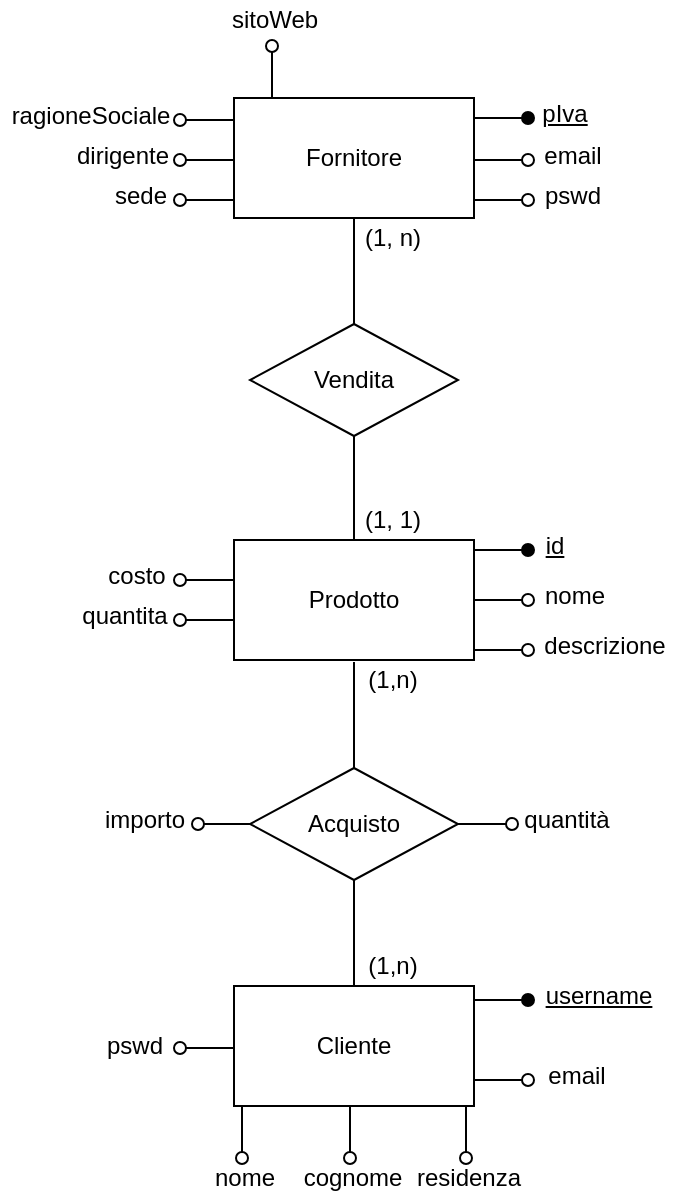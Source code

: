 <mxfile version="16.0.0" type="device"><diagram id="wTq9N5r1mDbkgZ2gK-QF" name="Page-1"><mxGraphModel dx="716" dy="397" grid="1" gridSize="10" guides="1" tooltips="1" connect="1" arrows="1" fold="1" page="1" pageScale="1" pageWidth="827" pageHeight="1169" math="0" shadow="0"><root><mxCell id="0"/><mxCell id="1" parent="0"/><mxCell id="2Ub8mIEkJuqV077EbhV4-1" value="Prodotto" style="rounded=0;whiteSpace=wrap;html=1;" parent="1" vertex="1"><mxGeometry x="221" y="320" width="120" height="60" as="geometry"/></mxCell><mxCell id="2Ub8mIEkJuqV077EbhV4-2" value="Fornitore" style="rounded=0;whiteSpace=wrap;html=1;" parent="1" vertex="1"><mxGeometry x="221" y="99" width="120" height="60" as="geometry"/></mxCell><mxCell id="2Ub8mIEkJuqV077EbhV4-3" value="Cliente" style="rounded=0;whiteSpace=wrap;html=1;" parent="1" vertex="1"><mxGeometry x="221" y="543" width="120" height="60" as="geometry"/></mxCell><mxCell id="2Ub8mIEkJuqV077EbhV4-5" value="Acquisto" style="rhombus;whiteSpace=wrap;html=1;" parent="1" vertex="1"><mxGeometry x="229" y="434" width="104" height="56" as="geometry"/></mxCell><mxCell id="RYsc9YP86QBIaQP3F9a--1" value="" style="endArrow=none;html=1;rounded=0;" parent="1" target="2Ub8mIEkJuqV077EbhV4-2" edge="1"><mxGeometry width="50" height="50" relative="1" as="geometry"><mxPoint x="281" y="212" as="sourcePoint"/><mxPoint x="282" y="162" as="targetPoint"/></mxGeometry></mxCell><mxCell id="RYsc9YP86QBIaQP3F9a--2" value="" style="endArrow=none;html=1;rounded=0;exitX=0.5;exitY=0;exitDx=0;exitDy=0;" parent="1" edge="1"><mxGeometry width="50" height="50" relative="1" as="geometry"><mxPoint x="281" y="320" as="sourcePoint"/><mxPoint x="281" y="267" as="targetPoint"/></mxGeometry></mxCell><mxCell id="RYsc9YP86QBIaQP3F9a--4" value="" style="endArrow=none;html=1;rounded=0;exitX=0.5;exitY=0;exitDx=0;exitDy=0;" parent="1" edge="1"><mxGeometry width="50" height="50" relative="1" as="geometry"><mxPoint x="281" y="434" as="sourcePoint"/><mxPoint x="281" y="381" as="targetPoint"/></mxGeometry></mxCell><mxCell id="RYsc9YP86QBIaQP3F9a--7" value="" style="endArrow=none;html=1;rounded=0;exitX=0.5;exitY=0;exitDx=0;exitDy=0;" parent="1" edge="1"><mxGeometry width="50" height="50" relative="1" as="geometry"><mxPoint x="281" y="543" as="sourcePoint"/><mxPoint x="281" y="490" as="targetPoint"/></mxGeometry></mxCell><mxCell id="tYvBHIx9O9v4rNxwrJCp-1" value="Vendita" style="rhombus;whiteSpace=wrap;html=1;" parent="1" vertex="1"><mxGeometry x="229" y="212" width="104" height="56" as="geometry"/></mxCell><mxCell id="lDFrhyqRnv2nsP5UXXLu-1" value="" style="endArrow=oval;html=1;rounded=0;exitX=1;exitY=0.5;exitDx=0;exitDy=0;endFill=0;" parent="1" source="2Ub8mIEkJuqV077EbhV4-5" edge="1"><mxGeometry width="50" height="50" relative="1" as="geometry"><mxPoint x="340" y="490" as="sourcePoint"/><mxPoint x="360" y="462" as="targetPoint"/></mxGeometry></mxCell><mxCell id="lDFrhyqRnv2nsP5UXXLu-2" value="quantità" style="text;html=1;align=center;verticalAlign=middle;resizable=0;points=[];autosize=1;strokeColor=none;fillColor=none;" parent="1" vertex="1"><mxGeometry x="357" y="450" width="60" height="20" as="geometry"/></mxCell><mxCell id="SkgXh6OaKJhnJgBy_hii-1" value="(1, n)" style="text;html=1;align=center;verticalAlign=middle;resizable=0;points=[];autosize=1;strokeColor=none;fillColor=none;" parent="1" vertex="1"><mxGeometry x="280" y="159" width="40" height="20" as="geometry"/></mxCell><mxCell id="SkgXh6OaKJhnJgBy_hii-2" value="(1, 1)" style="text;html=1;align=center;verticalAlign=middle;resizable=0;points=[];autosize=1;strokeColor=none;fillColor=none;" parent="1" vertex="1"><mxGeometry x="280" y="300" width="40" height="20" as="geometry"/></mxCell><mxCell id="SkgXh6OaKJhnJgBy_hii-3" value="(1,n)" style="text;html=1;align=center;verticalAlign=middle;resizable=0;points=[];autosize=1;strokeColor=none;fillColor=none;" parent="1" vertex="1"><mxGeometry x="280" y="523" width="40" height="20" as="geometry"/></mxCell><mxCell id="SkgXh6OaKJhnJgBy_hii-4" value="&lt;div&gt;(1,n)&lt;/div&gt;" style="text;html=1;align=center;verticalAlign=middle;resizable=0;points=[];autosize=1;strokeColor=none;fillColor=none;" parent="1" vertex="1"><mxGeometry x="280" y="380" width="40" height="20" as="geometry"/></mxCell><mxCell id="g5lcODyzVPrj0s6YZ5cm-1" value="" style="endArrow=oval;html=1;rounded=0;exitX=1;exitY=0.5;exitDx=0;exitDy=0;endFill=1;" edge="1" parent="1"><mxGeometry width="50" height="50" relative="1" as="geometry"><mxPoint x="341" y="550" as="sourcePoint"/><mxPoint x="368" y="550" as="targetPoint"/></mxGeometry></mxCell><mxCell id="g5lcODyzVPrj0s6YZ5cm-2" value="&lt;div&gt;&lt;u&gt;username&lt;/u&gt;&lt;/div&gt;" style="text;html=1;align=center;verticalAlign=middle;resizable=0;points=[];autosize=1;strokeColor=none;fillColor=none;" vertex="1" parent="1"><mxGeometry x="368" y="538" width="70" height="20" as="geometry"/></mxCell><mxCell id="g5lcODyzVPrj0s6YZ5cm-3" value="" style="endArrow=oval;html=1;rounded=0;exitX=1;exitY=0.5;exitDx=0;exitDy=0;endFill=0;" edge="1" parent="1"><mxGeometry width="50" height="50" relative="1" as="geometry"><mxPoint x="341" y="590" as="sourcePoint"/><mxPoint x="368" y="590" as="targetPoint"/></mxGeometry></mxCell><mxCell id="g5lcODyzVPrj0s6YZ5cm-4" value="email" style="text;html=1;align=center;verticalAlign=middle;resizable=0;points=[];autosize=1;strokeColor=none;fillColor=none;" vertex="1" parent="1"><mxGeometry x="372" y="578" width="40" height="20" as="geometry"/></mxCell><mxCell id="g5lcODyzVPrj0s6YZ5cm-6" value="pswd" style="text;html=1;align=center;verticalAlign=middle;resizable=0;points=[];autosize=1;strokeColor=none;fillColor=none;" vertex="1" parent="1"><mxGeometry x="151" y="563" width="40" height="20" as="geometry"/></mxCell><mxCell id="g5lcODyzVPrj0s6YZ5cm-5" value="" style="endArrow=oval;html=1;rounded=0;exitX=1;exitY=0.5;exitDx=0;exitDy=0;endFill=0;" edge="1" parent="1"><mxGeometry width="50" height="50" relative="1" as="geometry"><mxPoint x="221" y="574" as="sourcePoint"/><mxPoint x="194" y="574" as="targetPoint"/></mxGeometry></mxCell><mxCell id="g5lcODyzVPrj0s6YZ5cm-11" value="nome" style="text;html=1;align=center;verticalAlign=middle;resizable=0;points=[];autosize=1;strokeColor=none;fillColor=none;" vertex="1" parent="1"><mxGeometry x="201" y="629" width="50" height="20" as="geometry"/></mxCell><mxCell id="g5lcODyzVPrj0s6YZ5cm-12" value="" style="endArrow=oval;html=1;rounded=0;exitX=1;exitY=0.5;exitDx=0;exitDy=0;endFill=0;" edge="1" parent="1"><mxGeometry width="50" height="50" relative="1" as="geometry"><mxPoint x="225" y="603" as="sourcePoint"/><mxPoint x="225" y="629" as="targetPoint"/></mxGeometry></mxCell><mxCell id="g5lcODyzVPrj0s6YZ5cm-13" value="cognome" style="text;html=1;align=center;verticalAlign=middle;resizable=0;points=[];autosize=1;strokeColor=none;fillColor=none;" vertex="1" parent="1"><mxGeometry x="250" y="629" width="60" height="20" as="geometry"/></mxCell><mxCell id="g5lcODyzVPrj0s6YZ5cm-14" value="" style="endArrow=oval;html=1;rounded=0;exitX=1;exitY=0.5;exitDx=0;exitDy=0;endFill=0;" edge="1" parent="1"><mxGeometry width="50" height="50" relative="1" as="geometry"><mxPoint x="279" y="603" as="sourcePoint"/><mxPoint x="279" y="629" as="targetPoint"/></mxGeometry></mxCell><mxCell id="g5lcODyzVPrj0s6YZ5cm-16" value="residenza" style="text;html=1;align=center;verticalAlign=middle;resizable=0;points=[];autosize=1;strokeColor=none;fillColor=none;" vertex="1" parent="1"><mxGeometry x="303" y="629" width="70" height="20" as="geometry"/></mxCell><mxCell id="g5lcODyzVPrj0s6YZ5cm-17" value="" style="endArrow=oval;html=1;rounded=0;exitX=1;exitY=0.5;exitDx=0;exitDy=0;endFill=0;" edge="1" parent="1"><mxGeometry width="50" height="50" relative="1" as="geometry"><mxPoint x="337" y="603" as="sourcePoint"/><mxPoint x="337" y="629" as="targetPoint"/></mxGeometry></mxCell><mxCell id="g5lcODyzVPrj0s6YZ5cm-20" value="importo" style="text;html=1;align=center;verticalAlign=middle;resizable=0;points=[];autosize=1;strokeColor=none;fillColor=none;" vertex="1" parent="1"><mxGeometry x="151" y="450" width="50" height="20" as="geometry"/></mxCell><mxCell id="g5lcODyzVPrj0s6YZ5cm-21" value="" style="endArrow=oval;html=1;rounded=0;exitX=1;exitY=0.5;exitDx=0;exitDy=0;endFill=0;" edge="1" parent="1"><mxGeometry width="50" height="50" relative="1" as="geometry"><mxPoint x="230" y="462" as="sourcePoint"/><mxPoint x="203" y="462" as="targetPoint"/></mxGeometry></mxCell><mxCell id="g5lcODyzVPrj0s6YZ5cm-22" value="" style="endArrow=oval;html=1;rounded=0;exitX=1;exitY=0.5;exitDx=0;exitDy=0;endFill=1;" edge="1" parent="1"><mxGeometry width="50" height="50" relative="1" as="geometry"><mxPoint x="341" y="325" as="sourcePoint"/><mxPoint x="368" y="325" as="targetPoint"/></mxGeometry></mxCell><mxCell id="g5lcODyzVPrj0s6YZ5cm-23" value="&lt;u&gt;id&lt;/u&gt;" style="text;html=1;align=center;verticalAlign=middle;resizable=0;points=[];autosize=1;strokeColor=none;fillColor=none;" vertex="1" parent="1"><mxGeometry x="371" y="313" width="20" height="20" as="geometry"/></mxCell><mxCell id="g5lcODyzVPrj0s6YZ5cm-24" value="" style="endArrow=oval;html=1;rounded=0;exitX=1;exitY=0.5;exitDx=0;exitDy=0;endFill=0;" edge="1" parent="1"><mxGeometry width="50" height="50" relative="1" as="geometry"><mxPoint x="341" y="350" as="sourcePoint"/><mxPoint x="368" y="350" as="targetPoint"/></mxGeometry></mxCell><mxCell id="g5lcODyzVPrj0s6YZ5cm-25" value="nome" style="text;html=1;align=center;verticalAlign=middle;resizable=0;points=[];autosize=1;strokeColor=none;fillColor=none;" vertex="1" parent="1"><mxGeometry x="366" y="338" width="50" height="20" as="geometry"/></mxCell><mxCell id="g5lcODyzVPrj0s6YZ5cm-26" value="" style="endArrow=oval;html=1;rounded=0;exitX=1;exitY=0.5;exitDx=0;exitDy=0;endFill=0;" edge="1" parent="1"><mxGeometry width="50" height="50" relative="1" as="geometry"><mxPoint x="341" y="375" as="sourcePoint"/><mxPoint x="368" y="375" as="targetPoint"/></mxGeometry></mxCell><mxCell id="g5lcODyzVPrj0s6YZ5cm-27" value="descrizione" style="text;html=1;align=center;verticalAlign=middle;resizable=0;points=[];autosize=1;strokeColor=none;fillColor=none;" vertex="1" parent="1"><mxGeometry x="366" y="363" width="80" height="20" as="geometry"/></mxCell><mxCell id="g5lcODyzVPrj0s6YZ5cm-28" value="costo" style="text;html=1;align=center;verticalAlign=middle;resizable=0;points=[];autosize=1;strokeColor=none;fillColor=none;" vertex="1" parent="1"><mxGeometry x="152" y="328" width="40" height="20" as="geometry"/></mxCell><mxCell id="g5lcODyzVPrj0s6YZ5cm-29" value="" style="endArrow=oval;html=1;rounded=0;exitX=1;exitY=0.5;exitDx=0;exitDy=0;endFill=0;" edge="1" parent="1"><mxGeometry width="50" height="50" relative="1" as="geometry"><mxPoint x="221" y="340" as="sourcePoint"/><mxPoint x="194" y="340" as="targetPoint"/></mxGeometry></mxCell><mxCell id="g5lcODyzVPrj0s6YZ5cm-30" value="quantita" style="text;html=1;align=center;verticalAlign=middle;resizable=0;points=[];autosize=1;strokeColor=none;fillColor=none;" vertex="1" parent="1"><mxGeometry x="136" y="348" width="60" height="20" as="geometry"/></mxCell><mxCell id="g5lcODyzVPrj0s6YZ5cm-31" value="" style="endArrow=oval;html=1;rounded=0;exitX=1;exitY=0.5;exitDx=0;exitDy=0;endFill=0;" edge="1" parent="1"><mxGeometry width="50" height="50" relative="1" as="geometry"><mxPoint x="221" y="360" as="sourcePoint"/><mxPoint x="194" y="360" as="targetPoint"/></mxGeometry></mxCell><mxCell id="g5lcODyzVPrj0s6YZ5cm-32" value="" style="endArrow=oval;html=1;rounded=0;exitX=1;exitY=0.5;exitDx=0;exitDy=0;endFill=1;" edge="1" parent="1"><mxGeometry width="50" height="50" relative="1" as="geometry"><mxPoint x="341" y="109" as="sourcePoint"/><mxPoint x="368" y="109" as="targetPoint"/></mxGeometry></mxCell><mxCell id="g5lcODyzVPrj0s6YZ5cm-33" value="&lt;u&gt;pIva&lt;/u&gt;" style="text;html=1;align=center;verticalAlign=middle;resizable=0;points=[];autosize=1;strokeColor=none;fillColor=none;" vertex="1" parent="1"><mxGeometry x="366" y="97" width="40" height="20" as="geometry"/></mxCell><mxCell id="g5lcODyzVPrj0s6YZ5cm-34" value="" style="endArrow=oval;html=1;rounded=0;exitX=1;exitY=0.5;exitDx=0;exitDy=0;endFill=0;" edge="1" parent="1"><mxGeometry width="50" height="50" relative="1" as="geometry"><mxPoint x="341" y="130" as="sourcePoint"/><mxPoint x="368" y="130" as="targetPoint"/></mxGeometry></mxCell><mxCell id="g5lcODyzVPrj0s6YZ5cm-35" value="email" style="text;html=1;align=center;verticalAlign=middle;resizable=0;points=[];autosize=1;strokeColor=none;fillColor=none;" vertex="1" parent="1"><mxGeometry x="370" y="118" width="40" height="20" as="geometry"/></mxCell><mxCell id="g5lcODyzVPrj0s6YZ5cm-36" value="" style="endArrow=oval;html=1;rounded=0;exitX=1;exitY=0.5;exitDx=0;exitDy=0;endFill=0;" edge="1" parent="1"><mxGeometry width="50" height="50" relative="1" as="geometry"><mxPoint x="341" y="150" as="sourcePoint"/><mxPoint x="368" y="150" as="targetPoint"/></mxGeometry></mxCell><mxCell id="g5lcODyzVPrj0s6YZ5cm-37" value="pswd" style="text;html=1;align=center;verticalAlign=middle;resizable=0;points=[];autosize=1;strokeColor=none;fillColor=none;" vertex="1" parent="1"><mxGeometry x="370" y="138" width="40" height="20" as="geometry"/></mxCell><mxCell id="g5lcODyzVPrj0s6YZ5cm-38" value="ragioneSociale" style="text;html=1;align=center;verticalAlign=middle;resizable=0;points=[];autosize=1;strokeColor=none;fillColor=none;" vertex="1" parent="1"><mxGeometry x="104" y="98" width="90" height="20" as="geometry"/></mxCell><mxCell id="g5lcODyzVPrj0s6YZ5cm-39" value="" style="endArrow=oval;html=1;rounded=0;exitX=1;exitY=0.5;exitDx=0;exitDy=0;endFill=0;" edge="1" parent="1"><mxGeometry width="50" height="50" relative="1" as="geometry"><mxPoint x="221" y="110" as="sourcePoint"/><mxPoint x="194" y="110" as="targetPoint"/></mxGeometry></mxCell><mxCell id="g5lcODyzVPrj0s6YZ5cm-40" value="dirigente" style="text;html=1;align=center;verticalAlign=middle;resizable=0;points=[];autosize=1;strokeColor=none;fillColor=none;" vertex="1" parent="1"><mxGeometry x="135" y="118" width="60" height="20" as="geometry"/></mxCell><mxCell id="g5lcODyzVPrj0s6YZ5cm-41" value="" style="endArrow=oval;html=1;rounded=0;exitX=1;exitY=0.5;exitDx=0;exitDy=0;endFill=0;" edge="1" parent="1"><mxGeometry width="50" height="50" relative="1" as="geometry"><mxPoint x="221" y="130" as="sourcePoint"/><mxPoint x="194" y="130" as="targetPoint"/></mxGeometry></mxCell><mxCell id="g5lcODyzVPrj0s6YZ5cm-42" value="sede" style="text;html=1;align=center;verticalAlign=middle;resizable=0;points=[];autosize=1;strokeColor=none;fillColor=none;" vertex="1" parent="1"><mxGeometry x="154" y="138" width="40" height="20" as="geometry"/></mxCell><mxCell id="g5lcODyzVPrj0s6YZ5cm-43" value="" style="endArrow=oval;html=1;rounded=0;exitX=1;exitY=0.5;exitDx=0;exitDy=0;endFill=0;" edge="1" parent="1"><mxGeometry width="50" height="50" relative="1" as="geometry"><mxPoint x="221" y="150" as="sourcePoint"/><mxPoint x="194" y="150" as="targetPoint"/></mxGeometry></mxCell><mxCell id="g5lcODyzVPrj0s6YZ5cm-44" value="sitoWeb" style="text;html=1;align=center;verticalAlign=middle;resizable=0;points=[];autosize=1;strokeColor=none;fillColor=none;" vertex="1" parent="1"><mxGeometry x="211" y="50" width="60" height="20" as="geometry"/></mxCell><mxCell id="g5lcODyzVPrj0s6YZ5cm-45" value="" style="endArrow=oval;html=1;rounded=0;exitX=1;exitY=0.5;exitDx=0;exitDy=0;endFill=0;" edge="1" parent="1"><mxGeometry width="50" height="50" relative="1" as="geometry"><mxPoint x="240" y="99" as="sourcePoint"/><mxPoint x="240" y="73" as="targetPoint"/></mxGeometry></mxCell></root></mxGraphModel></diagram></mxfile>